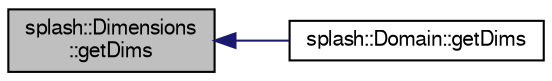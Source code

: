 digraph "splash::Dimensions::getDims"
{
  edge [fontname="FreeSans",fontsize="10",labelfontname="FreeSans",labelfontsize="10"];
  node [fontname="FreeSans",fontsize="10",shape=record];
  rankdir="LR";
  Node1 [label="splash::Dimensions\l::getDims",height=0.2,width=0.4,color="black", fillcolor="grey75", style="filled" fontcolor="black"];
  Node1 -> Node2 [dir="back",color="midnightblue",fontsize="10",style="solid",fontname="FreeSans"];
  Node2 [label="splash::Domain::getDims",height=0.2,width=0.4,color="black", fillcolor="white", style="filled",URL="$classsplash_1_1_domain.html#a612ff4d6413e28156f0cc82808e28afb"];
}
